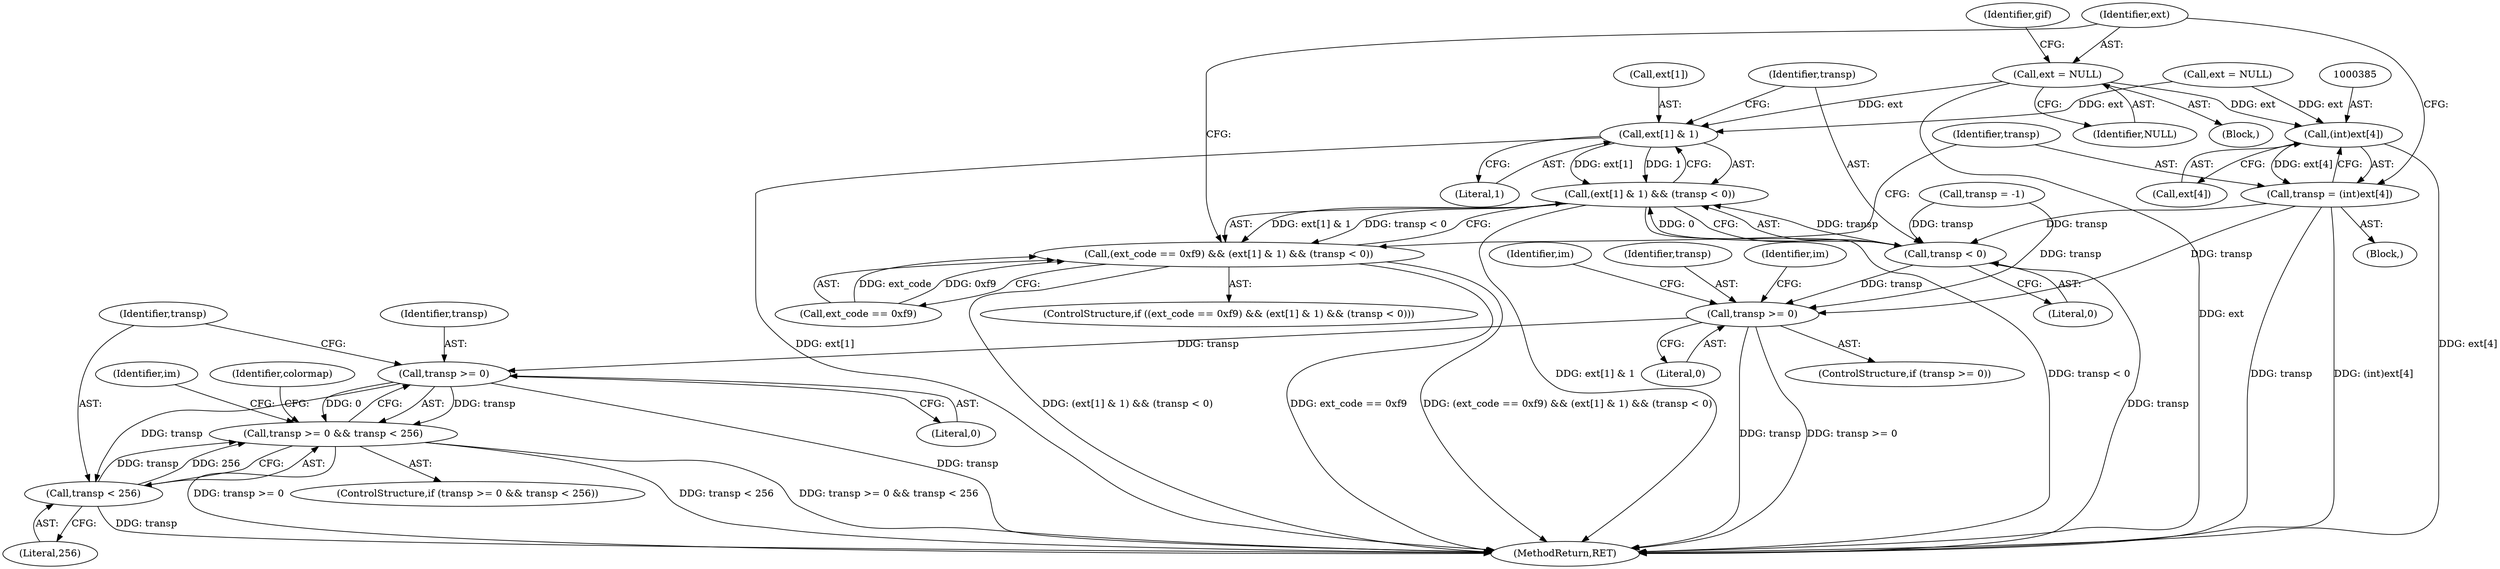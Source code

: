 digraph "0_enlightment_37a96801663b7b4cd3fbe56cc0eb8b6a17e766a8@pointer" {
"1000389" [label="(Call,ext = NULL)"];
"1000373" [label="(Call,ext[1] & 1)"];
"1000372" [label="(Call,(ext[1] & 1) && (transp < 0))"];
"1000368" [label="(Call,(ext_code == 0xf9) && (ext[1] & 1) && (transp < 0))"];
"1000384" [label="(Call,(int)ext[4])"];
"1000382" [label="(Call,transp = (int)ext[4])"];
"1000378" [label="(Call,transp < 0)"];
"1000400" [label="(Call,transp >= 0)"];
"1000547" [label="(Call,transp >= 0)"];
"1000546" [label="(Call,transp >= 0 && transp < 256)"];
"1000550" [label="(Call,transp < 256)"];
"1000400" [label="(Call,transp >= 0)"];
"1000378" [label="(Call,transp < 0)"];
"1000366" [label="(Block,)"];
"1000372" [label="(Call,(ext[1] & 1) && (transp < 0))"];
"1000573" [label="(Identifier,im)"];
"1000389" [label="(Call,ext = NULL)"];
"1000367" [label="(ControlStructure,if ((ext_code == 0xf9) && (ext[1] & 1) && (transp < 0)))"];
"1000368" [label="(Call,(ext_code == 0xf9) && (ext[1] & 1) && (transp < 0))"];
"1000390" [label="(Identifier,ext)"];
"1000383" [label="(Identifier,transp)"];
"1000406" [label="(Identifier,im)"];
"1000399" [label="(ControlStructure,if (transp >= 0))"];
"1000380" [label="(Literal,0)"];
"1000386" [label="(Call,ext[4])"];
"1000381" [label="(Block,)"];
"1000164" [label="(Call,transp = -1)"];
"1000552" [label="(Literal,256)"];
"1000377" [label="(Literal,1)"];
"1000369" [label="(Call,ext_code == 0xf9)"];
"1000547" [label="(Call,transp >= 0)"];
"1000550" [label="(Call,transp < 256)"];
"1000402" [label="(Literal,0)"];
"1000374" [label="(Call,ext[1])"];
"1000555" [label="(Identifier,colormap)"];
"1000548" [label="(Identifier,transp)"];
"1000775" [label="(MethodReturn,RET)"];
"1000384" [label="(Call,(int)ext[4])"];
"1000382" [label="(Call,transp = (int)ext[4])"];
"1000413" [label="(Identifier,im)"];
"1000546" [label="(Call,transp >= 0 && transp < 256)"];
"1000373" [label="(Call,ext[1] & 1)"];
"1000551" [label="(Identifier,transp)"];
"1000545" [label="(ControlStructure,if (transp >= 0 && transp < 256))"];
"1000401" [label="(Identifier,transp)"];
"1000355" [label="(Call,ext = NULL)"];
"1000549" [label="(Literal,0)"];
"1000393" [label="(Identifier,gif)"];
"1000379" [label="(Identifier,transp)"];
"1000391" [label="(Identifier,NULL)"];
"1000389" -> "1000366"  [label="AST: "];
"1000389" -> "1000391"  [label="CFG: "];
"1000390" -> "1000389"  [label="AST: "];
"1000391" -> "1000389"  [label="AST: "];
"1000393" -> "1000389"  [label="CFG: "];
"1000389" -> "1000775"  [label="DDG: ext"];
"1000389" -> "1000373"  [label="DDG: ext"];
"1000389" -> "1000384"  [label="DDG: ext"];
"1000373" -> "1000372"  [label="AST: "];
"1000373" -> "1000377"  [label="CFG: "];
"1000374" -> "1000373"  [label="AST: "];
"1000377" -> "1000373"  [label="AST: "];
"1000379" -> "1000373"  [label="CFG: "];
"1000372" -> "1000373"  [label="CFG: "];
"1000373" -> "1000775"  [label="DDG: ext[1]"];
"1000373" -> "1000372"  [label="DDG: ext[1]"];
"1000373" -> "1000372"  [label="DDG: 1"];
"1000355" -> "1000373"  [label="DDG: ext"];
"1000372" -> "1000368"  [label="AST: "];
"1000372" -> "1000378"  [label="CFG: "];
"1000378" -> "1000372"  [label="AST: "];
"1000368" -> "1000372"  [label="CFG: "];
"1000372" -> "1000775"  [label="DDG: ext[1] & 1"];
"1000372" -> "1000775"  [label="DDG: transp < 0"];
"1000372" -> "1000368"  [label="DDG: ext[1] & 1"];
"1000372" -> "1000368"  [label="DDG: transp < 0"];
"1000378" -> "1000372"  [label="DDG: transp"];
"1000378" -> "1000372"  [label="DDG: 0"];
"1000368" -> "1000367"  [label="AST: "];
"1000368" -> "1000369"  [label="CFG: "];
"1000369" -> "1000368"  [label="AST: "];
"1000383" -> "1000368"  [label="CFG: "];
"1000390" -> "1000368"  [label="CFG: "];
"1000368" -> "1000775"  [label="DDG: ext_code == 0xf9"];
"1000368" -> "1000775"  [label="DDG: (ext_code == 0xf9) && (ext[1] & 1) && (transp < 0)"];
"1000368" -> "1000775"  [label="DDG: (ext[1] & 1) && (transp < 0)"];
"1000369" -> "1000368"  [label="DDG: ext_code"];
"1000369" -> "1000368"  [label="DDG: 0xf9"];
"1000384" -> "1000382"  [label="AST: "];
"1000384" -> "1000386"  [label="CFG: "];
"1000385" -> "1000384"  [label="AST: "];
"1000386" -> "1000384"  [label="AST: "];
"1000382" -> "1000384"  [label="CFG: "];
"1000384" -> "1000775"  [label="DDG: ext[4]"];
"1000384" -> "1000382"  [label="DDG: ext[4]"];
"1000355" -> "1000384"  [label="DDG: ext"];
"1000382" -> "1000381"  [label="AST: "];
"1000383" -> "1000382"  [label="AST: "];
"1000390" -> "1000382"  [label="CFG: "];
"1000382" -> "1000775"  [label="DDG: transp"];
"1000382" -> "1000775"  [label="DDG: (int)ext[4]"];
"1000382" -> "1000378"  [label="DDG: transp"];
"1000382" -> "1000400"  [label="DDG: transp"];
"1000378" -> "1000380"  [label="CFG: "];
"1000379" -> "1000378"  [label="AST: "];
"1000380" -> "1000378"  [label="AST: "];
"1000378" -> "1000775"  [label="DDG: transp"];
"1000164" -> "1000378"  [label="DDG: transp"];
"1000378" -> "1000400"  [label="DDG: transp"];
"1000400" -> "1000399"  [label="AST: "];
"1000400" -> "1000402"  [label="CFG: "];
"1000401" -> "1000400"  [label="AST: "];
"1000402" -> "1000400"  [label="AST: "];
"1000406" -> "1000400"  [label="CFG: "];
"1000413" -> "1000400"  [label="CFG: "];
"1000400" -> "1000775"  [label="DDG: transp"];
"1000400" -> "1000775"  [label="DDG: transp >= 0"];
"1000164" -> "1000400"  [label="DDG: transp"];
"1000400" -> "1000547"  [label="DDG: transp"];
"1000547" -> "1000546"  [label="AST: "];
"1000547" -> "1000549"  [label="CFG: "];
"1000548" -> "1000547"  [label="AST: "];
"1000549" -> "1000547"  [label="AST: "];
"1000551" -> "1000547"  [label="CFG: "];
"1000546" -> "1000547"  [label="CFG: "];
"1000547" -> "1000775"  [label="DDG: transp"];
"1000547" -> "1000546"  [label="DDG: transp"];
"1000547" -> "1000546"  [label="DDG: 0"];
"1000547" -> "1000550"  [label="DDG: transp"];
"1000546" -> "1000545"  [label="AST: "];
"1000546" -> "1000550"  [label="CFG: "];
"1000550" -> "1000546"  [label="AST: "];
"1000555" -> "1000546"  [label="CFG: "];
"1000573" -> "1000546"  [label="CFG: "];
"1000546" -> "1000775"  [label="DDG: transp < 256"];
"1000546" -> "1000775"  [label="DDG: transp >= 0 && transp < 256"];
"1000546" -> "1000775"  [label="DDG: transp >= 0"];
"1000550" -> "1000546"  [label="DDG: transp"];
"1000550" -> "1000546"  [label="DDG: 256"];
"1000550" -> "1000552"  [label="CFG: "];
"1000551" -> "1000550"  [label="AST: "];
"1000552" -> "1000550"  [label="AST: "];
"1000550" -> "1000775"  [label="DDG: transp"];
}
